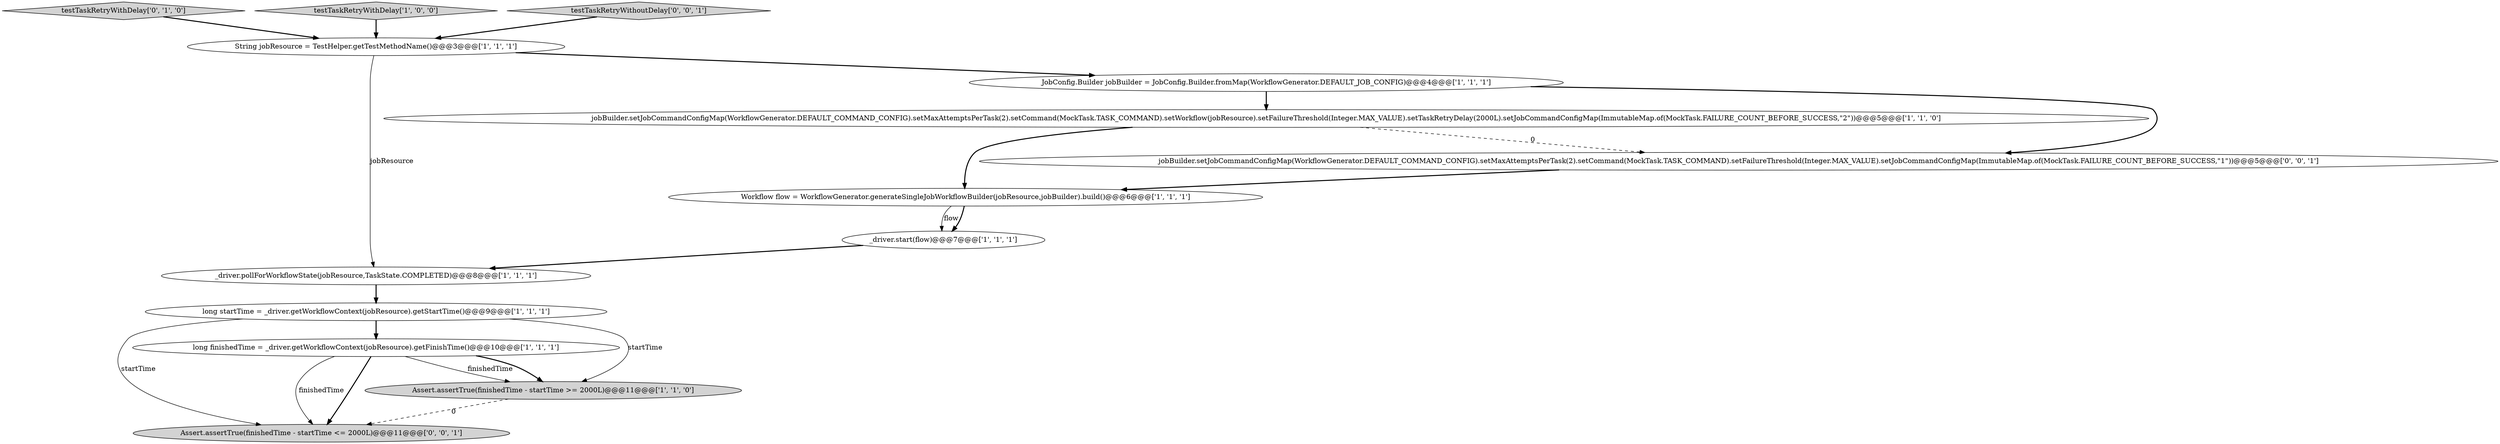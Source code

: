 digraph {
9 [style = filled, label = "Assert.assertTrue(finishedTime - startTime >= 2000L)@@@11@@@['1', '1', '0']", fillcolor = lightgray, shape = ellipse image = "AAA0AAABBB1BBB"];
3 [style = filled, label = "jobBuilder.setJobCommandConfigMap(WorkflowGenerator.DEFAULT_COMMAND_CONFIG).setMaxAttemptsPerTask(2).setCommand(MockTask.TASK_COMMAND).setWorkflow(jobResource).setFailureThreshold(Integer.MAX_VALUE).setTaskRetryDelay(2000L).setJobCommandConfigMap(ImmutableMap.of(MockTask.FAILURE_COUNT_BEFORE_SUCCESS,\"2\"))@@@5@@@['1', '1', '0']", fillcolor = white, shape = ellipse image = "AAA0AAABBB1BBB"];
5 [style = filled, label = "_driver.pollForWorkflowState(jobResource,TaskState.COMPLETED)@@@8@@@['1', '1', '1']", fillcolor = white, shape = ellipse image = "AAA0AAABBB1BBB"];
1 [style = filled, label = "long startTime = _driver.getWorkflowContext(jobResource).getStartTime()@@@9@@@['1', '1', '1']", fillcolor = white, shape = ellipse image = "AAA0AAABBB1BBB"];
0 [style = filled, label = "String jobResource = TestHelper.getTestMethodName()@@@3@@@['1', '1', '1']", fillcolor = white, shape = ellipse image = "AAA0AAABBB1BBB"];
10 [style = filled, label = "testTaskRetryWithDelay['0', '1', '0']", fillcolor = lightgray, shape = diamond image = "AAA0AAABBB2BBB"];
4 [style = filled, label = "_driver.start(flow)@@@7@@@['1', '1', '1']", fillcolor = white, shape = ellipse image = "AAA0AAABBB1BBB"];
8 [style = filled, label = "JobConfig.Builder jobBuilder = JobConfig.Builder.fromMap(WorkflowGenerator.DEFAULT_JOB_CONFIG)@@@4@@@['1', '1', '1']", fillcolor = white, shape = ellipse image = "AAA0AAABBB1BBB"];
12 [style = filled, label = "jobBuilder.setJobCommandConfigMap(WorkflowGenerator.DEFAULT_COMMAND_CONFIG).setMaxAttemptsPerTask(2).setCommand(MockTask.TASK_COMMAND).setFailureThreshold(Integer.MAX_VALUE).setJobCommandConfigMap(ImmutableMap.of(MockTask.FAILURE_COUNT_BEFORE_SUCCESS,\"1\"))@@@5@@@['0', '0', '1']", fillcolor = white, shape = ellipse image = "AAA0AAABBB3BBB"];
13 [style = filled, label = "Assert.assertTrue(finishedTime - startTime <= 2000L)@@@11@@@['0', '0', '1']", fillcolor = lightgray, shape = ellipse image = "AAA0AAABBB3BBB"];
2 [style = filled, label = "long finishedTime = _driver.getWorkflowContext(jobResource).getFinishTime()@@@10@@@['1', '1', '1']", fillcolor = white, shape = ellipse image = "AAA0AAABBB1BBB"];
7 [style = filled, label = "testTaskRetryWithDelay['1', '0', '0']", fillcolor = lightgray, shape = diamond image = "AAA0AAABBB1BBB"];
11 [style = filled, label = "testTaskRetryWithoutDelay['0', '0', '1']", fillcolor = lightgray, shape = diamond image = "AAA0AAABBB3BBB"];
6 [style = filled, label = "Workflow flow = WorkflowGenerator.generateSingleJobWorkflowBuilder(jobResource,jobBuilder).build()@@@6@@@['1', '1', '1']", fillcolor = white, shape = ellipse image = "AAA0AAABBB1BBB"];
1->9 [style = solid, label="startTime"];
6->4 [style = solid, label="flow"];
0->5 [style = solid, label="jobResource"];
8->3 [style = bold, label=""];
2->9 [style = solid, label="finishedTime"];
3->6 [style = bold, label=""];
7->0 [style = bold, label=""];
2->9 [style = bold, label=""];
12->6 [style = bold, label=""];
2->13 [style = solid, label="finishedTime"];
2->13 [style = bold, label=""];
6->4 [style = bold, label=""];
5->1 [style = bold, label=""];
11->0 [style = bold, label=""];
3->12 [style = dashed, label="0"];
10->0 [style = bold, label=""];
9->13 [style = dashed, label="0"];
0->8 [style = bold, label=""];
1->2 [style = bold, label=""];
1->13 [style = solid, label="startTime"];
4->5 [style = bold, label=""];
8->12 [style = bold, label=""];
}
